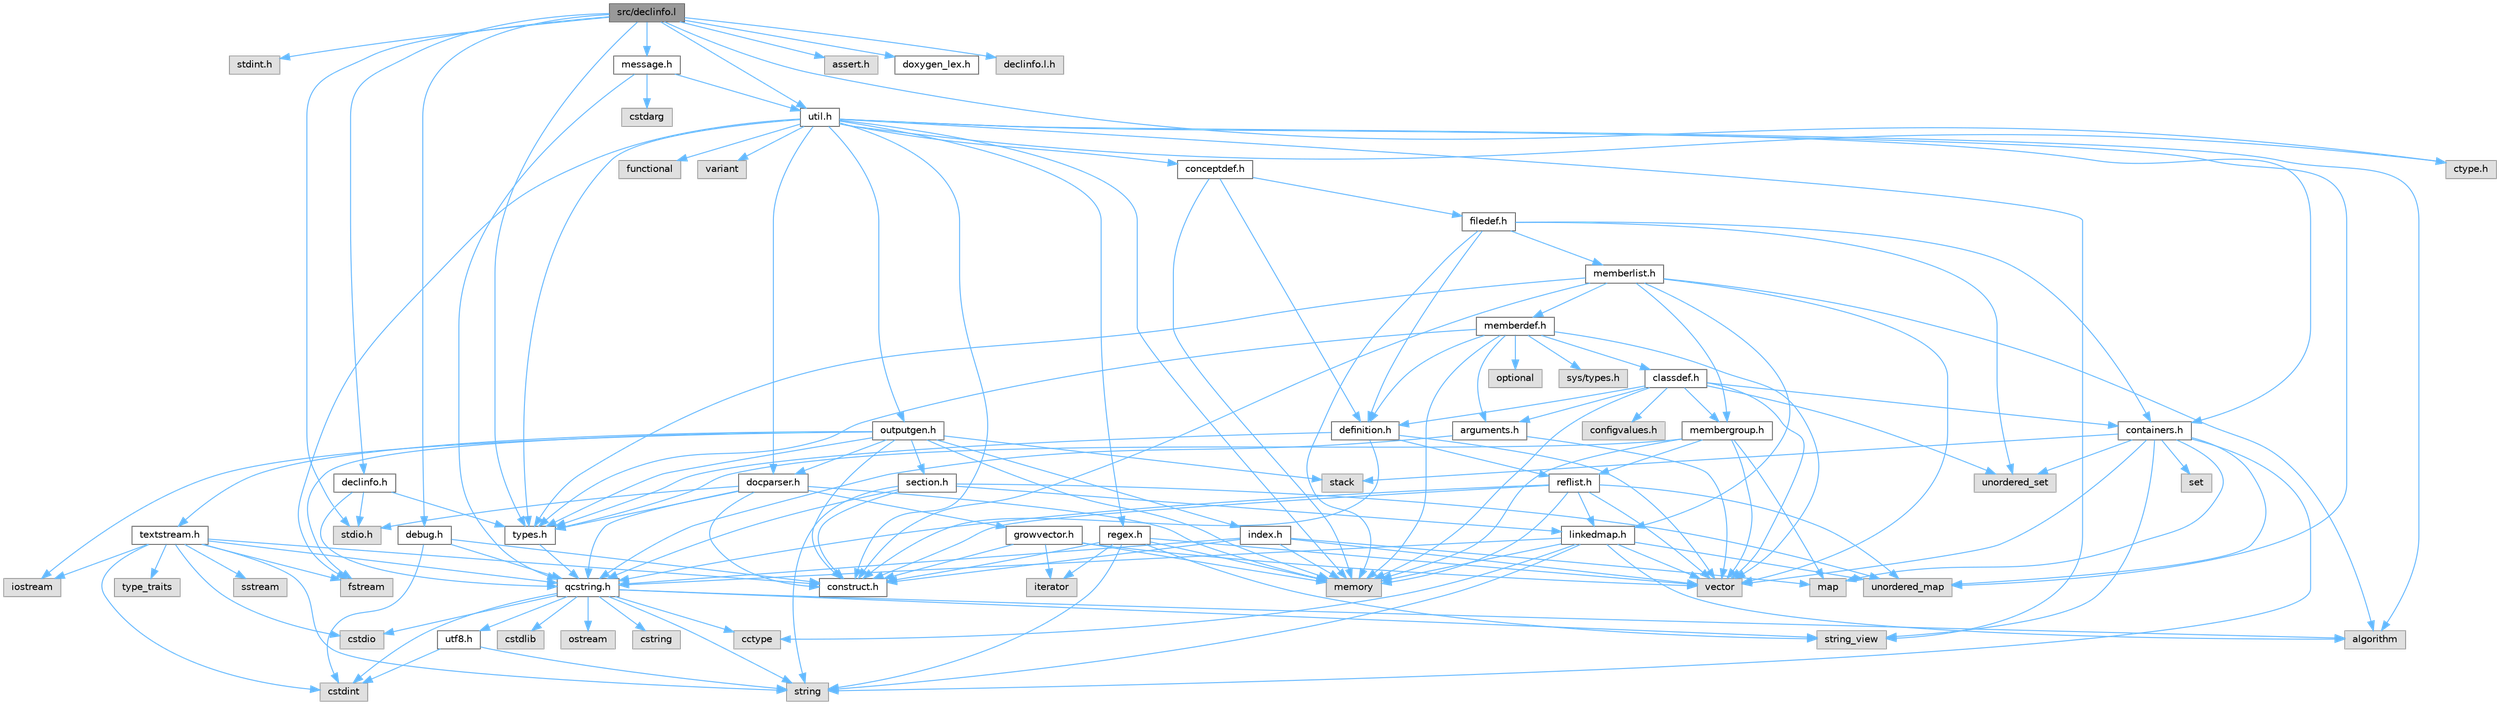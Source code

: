 digraph "src/declinfo.l"
{
 // INTERACTIVE_SVG=YES
 // LATEX_PDF_SIZE
  bgcolor="transparent";
  edge [fontname=Helvetica,fontsize=10,labelfontname=Helvetica,labelfontsize=10];
  node [fontname=Helvetica,fontsize=10,shape=box,height=0.2,width=0.4];
  Node1 [id="Node000001",label="src/declinfo.l",height=0.2,width=0.4,color="gray40", fillcolor="grey60", style="filled", fontcolor="black",tooltip=" "];
  Node1 -> Node2 [id="edge1_Node000001_Node000002",color="steelblue1",style="solid",tooltip=" "];
  Node2 [id="Node000002",label="stdint.h",height=0.2,width=0.4,color="grey60", fillcolor="#E0E0E0", style="filled",tooltip=" "];
  Node1 -> Node3 [id="edge2_Node000001_Node000003",color="steelblue1",style="solid",tooltip=" "];
  Node3 [id="Node000003",label="stdio.h",height=0.2,width=0.4,color="grey60", fillcolor="#E0E0E0", style="filled",tooltip=" "];
  Node1 -> Node4 [id="edge3_Node000001_Node000004",color="steelblue1",style="solid",tooltip=" "];
  Node4 [id="Node000004",label="assert.h",height=0.2,width=0.4,color="grey60", fillcolor="#E0E0E0", style="filled",tooltip=" "];
  Node1 -> Node5 [id="edge4_Node000001_Node000005",color="steelblue1",style="solid",tooltip=" "];
  Node5 [id="Node000005",label="ctype.h",height=0.2,width=0.4,color="grey60", fillcolor="#E0E0E0", style="filled",tooltip=" "];
  Node1 -> Node6 [id="edge5_Node000001_Node000006",color="steelblue1",style="solid",tooltip=" "];
  Node6 [id="Node000006",label="declinfo.h",height=0.2,width=0.4,color="grey40", fillcolor="white", style="filled",URL="$d2/d4b/declinfo_8h.html",tooltip=" "];
  Node6 -> Node3 [id="edge6_Node000006_Node000003",color="steelblue1",style="solid",tooltip=" "];
  Node6 -> Node7 [id="edge7_Node000006_Node000007",color="steelblue1",style="solid",tooltip=" "];
  Node7 [id="Node000007",label="qcstring.h",height=0.2,width=0.4,color="grey40", fillcolor="white", style="filled",URL="$d7/d5c/qcstring_8h.html",tooltip=" "];
  Node7 -> Node8 [id="edge8_Node000007_Node000008",color="steelblue1",style="solid",tooltip=" "];
  Node8 [id="Node000008",label="string",height=0.2,width=0.4,color="grey60", fillcolor="#E0E0E0", style="filled",tooltip=" "];
  Node7 -> Node9 [id="edge9_Node000007_Node000009",color="steelblue1",style="solid",tooltip=" "];
  Node9 [id="Node000009",label="string_view",height=0.2,width=0.4,color="grey60", fillcolor="#E0E0E0", style="filled",tooltip=" "];
  Node7 -> Node10 [id="edge10_Node000007_Node000010",color="steelblue1",style="solid",tooltip=" "];
  Node10 [id="Node000010",label="algorithm",height=0.2,width=0.4,color="grey60", fillcolor="#E0E0E0", style="filled",tooltip=" "];
  Node7 -> Node11 [id="edge11_Node000007_Node000011",color="steelblue1",style="solid",tooltip=" "];
  Node11 [id="Node000011",label="cctype",height=0.2,width=0.4,color="grey60", fillcolor="#E0E0E0", style="filled",tooltip=" "];
  Node7 -> Node12 [id="edge12_Node000007_Node000012",color="steelblue1",style="solid",tooltip=" "];
  Node12 [id="Node000012",label="cstring",height=0.2,width=0.4,color="grey60", fillcolor="#E0E0E0", style="filled",tooltip=" "];
  Node7 -> Node13 [id="edge13_Node000007_Node000013",color="steelblue1",style="solid",tooltip=" "];
  Node13 [id="Node000013",label="cstdio",height=0.2,width=0.4,color="grey60", fillcolor="#E0E0E0", style="filled",tooltip=" "];
  Node7 -> Node14 [id="edge14_Node000007_Node000014",color="steelblue1",style="solid",tooltip=" "];
  Node14 [id="Node000014",label="cstdlib",height=0.2,width=0.4,color="grey60", fillcolor="#E0E0E0", style="filled",tooltip=" "];
  Node7 -> Node15 [id="edge15_Node000007_Node000015",color="steelblue1",style="solid",tooltip=" "];
  Node15 [id="Node000015",label="cstdint",height=0.2,width=0.4,color="grey60", fillcolor="#E0E0E0", style="filled",tooltip=" "];
  Node7 -> Node16 [id="edge16_Node000007_Node000016",color="steelblue1",style="solid",tooltip=" "];
  Node16 [id="Node000016",label="ostream",height=0.2,width=0.4,color="grey60", fillcolor="#E0E0E0", style="filled",tooltip=" "];
  Node7 -> Node17 [id="edge17_Node000007_Node000017",color="steelblue1",style="solid",tooltip=" "];
  Node17 [id="Node000017",label="utf8.h",height=0.2,width=0.4,color="grey40", fillcolor="white", style="filled",URL="$db/d7c/utf8_8h.html",tooltip="Various UTF8 related helper functions."];
  Node17 -> Node15 [id="edge18_Node000017_Node000015",color="steelblue1",style="solid",tooltip=" "];
  Node17 -> Node8 [id="edge19_Node000017_Node000008",color="steelblue1",style="solid",tooltip=" "];
  Node6 -> Node18 [id="edge20_Node000006_Node000018",color="steelblue1",style="solid",tooltip=" "];
  Node18 [id="Node000018",label="types.h",height=0.2,width=0.4,color="grey40", fillcolor="white", style="filled",URL="$d9/d49/types_8h.html",tooltip="This file contains a number of basic enums and types."];
  Node18 -> Node7 [id="edge21_Node000018_Node000007",color="steelblue1",style="solid",tooltip=" "];
  Node1 -> Node19 [id="edge22_Node000001_Node000019",color="steelblue1",style="solid",tooltip=" "];
  Node19 [id="Node000019",label="util.h",height=0.2,width=0.4,color="grey40", fillcolor="white", style="filled",URL="$d8/d3c/util_8h.html",tooltip="A bunch of utility functions."];
  Node19 -> Node20 [id="edge23_Node000019_Node000020",color="steelblue1",style="solid",tooltip=" "];
  Node20 [id="Node000020",label="memory",height=0.2,width=0.4,color="grey60", fillcolor="#E0E0E0", style="filled",tooltip=" "];
  Node19 -> Node21 [id="edge24_Node000019_Node000021",color="steelblue1",style="solid",tooltip=" "];
  Node21 [id="Node000021",label="unordered_map",height=0.2,width=0.4,color="grey60", fillcolor="#E0E0E0", style="filled",tooltip=" "];
  Node19 -> Node10 [id="edge25_Node000019_Node000010",color="steelblue1",style="solid",tooltip=" "];
  Node19 -> Node22 [id="edge26_Node000019_Node000022",color="steelblue1",style="solid",tooltip=" "];
  Node22 [id="Node000022",label="functional",height=0.2,width=0.4,color="grey60", fillcolor="#E0E0E0", style="filled",tooltip=" "];
  Node19 -> Node23 [id="edge27_Node000019_Node000023",color="steelblue1",style="solid",tooltip=" "];
  Node23 [id="Node000023",label="fstream",height=0.2,width=0.4,color="grey60", fillcolor="#E0E0E0", style="filled",tooltip=" "];
  Node19 -> Node24 [id="edge28_Node000019_Node000024",color="steelblue1",style="solid",tooltip=" "];
  Node24 [id="Node000024",label="variant",height=0.2,width=0.4,color="grey60", fillcolor="#E0E0E0", style="filled",tooltip=" "];
  Node19 -> Node9 [id="edge29_Node000019_Node000009",color="steelblue1",style="solid",tooltip=" "];
  Node19 -> Node5 [id="edge30_Node000019_Node000005",color="steelblue1",style="solid",tooltip=" "];
  Node19 -> Node18 [id="edge31_Node000019_Node000018",color="steelblue1",style="solid",tooltip=" "];
  Node19 -> Node25 [id="edge32_Node000019_Node000025",color="steelblue1",style="solid",tooltip=" "];
  Node25 [id="Node000025",label="docparser.h",height=0.2,width=0.4,color="grey40", fillcolor="white", style="filled",URL="$de/d9c/docparser_8h.html",tooltip=" "];
  Node25 -> Node3 [id="edge33_Node000025_Node000003",color="steelblue1",style="solid",tooltip=" "];
  Node25 -> Node20 [id="edge34_Node000025_Node000020",color="steelblue1",style="solid",tooltip=" "];
  Node25 -> Node7 [id="edge35_Node000025_Node000007",color="steelblue1",style="solid",tooltip=" "];
  Node25 -> Node26 [id="edge36_Node000025_Node000026",color="steelblue1",style="solid",tooltip=" "];
  Node26 [id="Node000026",label="growvector.h",height=0.2,width=0.4,color="grey40", fillcolor="white", style="filled",URL="$d7/d50/growvector_8h.html",tooltip=" "];
  Node26 -> Node27 [id="edge37_Node000026_Node000027",color="steelblue1",style="solid",tooltip=" "];
  Node27 [id="Node000027",label="vector",height=0.2,width=0.4,color="grey60", fillcolor="#E0E0E0", style="filled",tooltip=" "];
  Node26 -> Node20 [id="edge38_Node000026_Node000020",color="steelblue1",style="solid",tooltip=" "];
  Node26 -> Node28 [id="edge39_Node000026_Node000028",color="steelblue1",style="solid",tooltip=" "];
  Node28 [id="Node000028",label="iterator",height=0.2,width=0.4,color="grey60", fillcolor="#E0E0E0", style="filled",tooltip=" "];
  Node26 -> Node29 [id="edge40_Node000026_Node000029",color="steelblue1",style="solid",tooltip=" "];
  Node29 [id="Node000029",label="construct.h",height=0.2,width=0.4,color="grey40", fillcolor="white", style="filled",URL="$d7/dfc/construct_8h.html",tooltip=" "];
  Node25 -> Node29 [id="edge41_Node000025_Node000029",color="steelblue1",style="solid",tooltip=" "];
  Node25 -> Node18 [id="edge42_Node000025_Node000018",color="steelblue1",style="solid",tooltip=" "];
  Node19 -> Node30 [id="edge43_Node000019_Node000030",color="steelblue1",style="solid",tooltip=" "];
  Node30 [id="Node000030",label="containers.h",height=0.2,width=0.4,color="grey40", fillcolor="white", style="filled",URL="$d5/d75/containers_8h.html",tooltip=" "];
  Node30 -> Node27 [id="edge44_Node000030_Node000027",color="steelblue1",style="solid",tooltip=" "];
  Node30 -> Node8 [id="edge45_Node000030_Node000008",color="steelblue1",style="solid",tooltip=" "];
  Node30 -> Node9 [id="edge46_Node000030_Node000009",color="steelblue1",style="solid",tooltip=" "];
  Node30 -> Node31 [id="edge47_Node000030_Node000031",color="steelblue1",style="solid",tooltip=" "];
  Node31 [id="Node000031",label="set",height=0.2,width=0.4,color="grey60", fillcolor="#E0E0E0", style="filled",tooltip=" "];
  Node30 -> Node32 [id="edge48_Node000030_Node000032",color="steelblue1",style="solid",tooltip=" "];
  Node32 [id="Node000032",label="map",height=0.2,width=0.4,color="grey60", fillcolor="#E0E0E0", style="filled",tooltip=" "];
  Node30 -> Node33 [id="edge49_Node000030_Node000033",color="steelblue1",style="solid",tooltip=" "];
  Node33 [id="Node000033",label="unordered_set",height=0.2,width=0.4,color="grey60", fillcolor="#E0E0E0", style="filled",tooltip=" "];
  Node30 -> Node21 [id="edge50_Node000030_Node000021",color="steelblue1",style="solid",tooltip=" "];
  Node30 -> Node34 [id="edge51_Node000030_Node000034",color="steelblue1",style="solid",tooltip=" "];
  Node34 [id="Node000034",label="stack",height=0.2,width=0.4,color="grey60", fillcolor="#E0E0E0", style="filled",tooltip=" "];
  Node19 -> Node35 [id="edge52_Node000019_Node000035",color="steelblue1",style="solid",tooltip=" "];
  Node35 [id="Node000035",label="outputgen.h",height=0.2,width=0.4,color="grey40", fillcolor="white", style="filled",URL="$df/d06/outputgen_8h.html",tooltip=" "];
  Node35 -> Node20 [id="edge53_Node000035_Node000020",color="steelblue1",style="solid",tooltip=" "];
  Node35 -> Node34 [id="edge54_Node000035_Node000034",color="steelblue1",style="solid",tooltip=" "];
  Node35 -> Node36 [id="edge55_Node000035_Node000036",color="steelblue1",style="solid",tooltip=" "];
  Node36 [id="Node000036",label="iostream",height=0.2,width=0.4,color="grey60", fillcolor="#E0E0E0", style="filled",tooltip=" "];
  Node35 -> Node23 [id="edge56_Node000035_Node000023",color="steelblue1",style="solid",tooltip=" "];
  Node35 -> Node18 [id="edge57_Node000035_Node000018",color="steelblue1",style="solid",tooltip=" "];
  Node35 -> Node37 [id="edge58_Node000035_Node000037",color="steelblue1",style="solid",tooltip=" "];
  Node37 [id="Node000037",label="index.h",height=0.2,width=0.4,color="grey40", fillcolor="white", style="filled",URL="$d1/db5/index_8h.html",tooltip=" "];
  Node37 -> Node20 [id="edge59_Node000037_Node000020",color="steelblue1",style="solid",tooltip=" "];
  Node37 -> Node27 [id="edge60_Node000037_Node000027",color="steelblue1",style="solid",tooltip=" "];
  Node37 -> Node32 [id="edge61_Node000037_Node000032",color="steelblue1",style="solid",tooltip=" "];
  Node37 -> Node7 [id="edge62_Node000037_Node000007",color="steelblue1",style="solid",tooltip=" "];
  Node37 -> Node29 [id="edge63_Node000037_Node000029",color="steelblue1",style="solid",tooltip=" "];
  Node35 -> Node38 [id="edge64_Node000035_Node000038",color="steelblue1",style="solid",tooltip=" "];
  Node38 [id="Node000038",label="section.h",height=0.2,width=0.4,color="grey40", fillcolor="white", style="filled",URL="$d1/d2a/section_8h.html",tooltip=" "];
  Node38 -> Node8 [id="edge65_Node000038_Node000008",color="steelblue1",style="solid",tooltip=" "];
  Node38 -> Node21 [id="edge66_Node000038_Node000021",color="steelblue1",style="solid",tooltip=" "];
  Node38 -> Node7 [id="edge67_Node000038_Node000007",color="steelblue1",style="solid",tooltip=" "];
  Node38 -> Node39 [id="edge68_Node000038_Node000039",color="steelblue1",style="solid",tooltip=" "];
  Node39 [id="Node000039",label="linkedmap.h",height=0.2,width=0.4,color="grey40", fillcolor="white", style="filled",URL="$da/de1/linkedmap_8h.html",tooltip=" "];
  Node39 -> Node21 [id="edge69_Node000039_Node000021",color="steelblue1",style="solid",tooltip=" "];
  Node39 -> Node27 [id="edge70_Node000039_Node000027",color="steelblue1",style="solid",tooltip=" "];
  Node39 -> Node20 [id="edge71_Node000039_Node000020",color="steelblue1",style="solid",tooltip=" "];
  Node39 -> Node8 [id="edge72_Node000039_Node000008",color="steelblue1",style="solid",tooltip=" "];
  Node39 -> Node10 [id="edge73_Node000039_Node000010",color="steelblue1",style="solid",tooltip=" "];
  Node39 -> Node11 [id="edge74_Node000039_Node000011",color="steelblue1",style="solid",tooltip=" "];
  Node39 -> Node7 [id="edge75_Node000039_Node000007",color="steelblue1",style="solid",tooltip=" "];
  Node38 -> Node29 [id="edge76_Node000038_Node000029",color="steelblue1",style="solid",tooltip=" "];
  Node35 -> Node40 [id="edge77_Node000035_Node000040",color="steelblue1",style="solid",tooltip=" "];
  Node40 [id="Node000040",label="textstream.h",height=0.2,width=0.4,color="grey40", fillcolor="white", style="filled",URL="$d4/d7d/textstream_8h.html",tooltip=" "];
  Node40 -> Node8 [id="edge78_Node000040_Node000008",color="steelblue1",style="solid",tooltip=" "];
  Node40 -> Node36 [id="edge79_Node000040_Node000036",color="steelblue1",style="solid",tooltip=" "];
  Node40 -> Node41 [id="edge80_Node000040_Node000041",color="steelblue1",style="solid",tooltip=" "];
  Node41 [id="Node000041",label="sstream",height=0.2,width=0.4,color="grey60", fillcolor="#E0E0E0", style="filled",tooltip=" "];
  Node40 -> Node15 [id="edge81_Node000040_Node000015",color="steelblue1",style="solid",tooltip=" "];
  Node40 -> Node13 [id="edge82_Node000040_Node000013",color="steelblue1",style="solid",tooltip=" "];
  Node40 -> Node23 [id="edge83_Node000040_Node000023",color="steelblue1",style="solid",tooltip=" "];
  Node40 -> Node42 [id="edge84_Node000040_Node000042",color="steelblue1",style="solid",tooltip=" "];
  Node42 [id="Node000042",label="type_traits",height=0.2,width=0.4,color="grey60", fillcolor="#E0E0E0", style="filled",tooltip=" "];
  Node40 -> Node7 [id="edge85_Node000040_Node000007",color="steelblue1",style="solid",tooltip=" "];
  Node40 -> Node29 [id="edge86_Node000040_Node000029",color="steelblue1",style="solid",tooltip=" "];
  Node35 -> Node25 [id="edge87_Node000035_Node000025",color="steelblue1",style="solid",tooltip=" "];
  Node35 -> Node29 [id="edge88_Node000035_Node000029",color="steelblue1",style="solid",tooltip=" "];
  Node19 -> Node43 [id="edge89_Node000019_Node000043",color="steelblue1",style="solid",tooltip=" "];
  Node43 [id="Node000043",label="regex.h",height=0.2,width=0.4,color="grey40", fillcolor="white", style="filled",URL="$d1/d21/regex_8h.html",tooltip=" "];
  Node43 -> Node20 [id="edge90_Node000043_Node000020",color="steelblue1",style="solid",tooltip=" "];
  Node43 -> Node8 [id="edge91_Node000043_Node000008",color="steelblue1",style="solid",tooltip=" "];
  Node43 -> Node9 [id="edge92_Node000043_Node000009",color="steelblue1",style="solid",tooltip=" "];
  Node43 -> Node27 [id="edge93_Node000043_Node000027",color="steelblue1",style="solid",tooltip=" "];
  Node43 -> Node28 [id="edge94_Node000043_Node000028",color="steelblue1",style="solid",tooltip=" "];
  Node43 -> Node29 [id="edge95_Node000043_Node000029",color="steelblue1",style="solid",tooltip=" "];
  Node19 -> Node44 [id="edge96_Node000019_Node000044",color="steelblue1",style="solid",tooltip=" "];
  Node44 [id="Node000044",label="conceptdef.h",height=0.2,width=0.4,color="grey40", fillcolor="white", style="filled",URL="$da/df1/conceptdef_8h.html",tooltip=" "];
  Node44 -> Node20 [id="edge97_Node000044_Node000020",color="steelblue1",style="solid",tooltip=" "];
  Node44 -> Node45 [id="edge98_Node000044_Node000045",color="steelblue1",style="solid",tooltip=" "];
  Node45 [id="Node000045",label="definition.h",height=0.2,width=0.4,color="grey40", fillcolor="white", style="filled",URL="$df/da1/definition_8h.html",tooltip=" "];
  Node45 -> Node27 [id="edge99_Node000045_Node000027",color="steelblue1",style="solid",tooltip=" "];
  Node45 -> Node18 [id="edge100_Node000045_Node000018",color="steelblue1",style="solid",tooltip=" "];
  Node45 -> Node46 [id="edge101_Node000045_Node000046",color="steelblue1",style="solid",tooltip=" "];
  Node46 [id="Node000046",label="reflist.h",height=0.2,width=0.4,color="grey40", fillcolor="white", style="filled",URL="$d1/d02/reflist_8h.html",tooltip=" "];
  Node46 -> Node27 [id="edge102_Node000046_Node000027",color="steelblue1",style="solid",tooltip=" "];
  Node46 -> Node21 [id="edge103_Node000046_Node000021",color="steelblue1",style="solid",tooltip=" "];
  Node46 -> Node20 [id="edge104_Node000046_Node000020",color="steelblue1",style="solid",tooltip=" "];
  Node46 -> Node7 [id="edge105_Node000046_Node000007",color="steelblue1",style="solid",tooltip=" "];
  Node46 -> Node39 [id="edge106_Node000046_Node000039",color="steelblue1",style="solid",tooltip=" "];
  Node46 -> Node29 [id="edge107_Node000046_Node000029",color="steelblue1",style="solid",tooltip=" "];
  Node45 -> Node29 [id="edge108_Node000045_Node000029",color="steelblue1",style="solid",tooltip=" "];
  Node44 -> Node47 [id="edge109_Node000044_Node000047",color="steelblue1",style="solid",tooltip=" "];
  Node47 [id="Node000047",label="filedef.h",height=0.2,width=0.4,color="grey40", fillcolor="white", style="filled",URL="$d4/d3a/filedef_8h.html",tooltip=" "];
  Node47 -> Node20 [id="edge110_Node000047_Node000020",color="steelblue1",style="solid",tooltip=" "];
  Node47 -> Node33 [id="edge111_Node000047_Node000033",color="steelblue1",style="solid",tooltip=" "];
  Node47 -> Node45 [id="edge112_Node000047_Node000045",color="steelblue1",style="solid",tooltip=" "];
  Node47 -> Node48 [id="edge113_Node000047_Node000048",color="steelblue1",style="solid",tooltip=" "];
  Node48 [id="Node000048",label="memberlist.h",height=0.2,width=0.4,color="grey40", fillcolor="white", style="filled",URL="$dd/d78/memberlist_8h.html",tooltip=" "];
  Node48 -> Node27 [id="edge114_Node000048_Node000027",color="steelblue1",style="solid",tooltip=" "];
  Node48 -> Node10 [id="edge115_Node000048_Node000010",color="steelblue1",style="solid",tooltip=" "];
  Node48 -> Node49 [id="edge116_Node000048_Node000049",color="steelblue1",style="solid",tooltip=" "];
  Node49 [id="Node000049",label="memberdef.h",height=0.2,width=0.4,color="grey40", fillcolor="white", style="filled",URL="$d4/d46/memberdef_8h.html",tooltip=" "];
  Node49 -> Node27 [id="edge117_Node000049_Node000027",color="steelblue1",style="solid",tooltip=" "];
  Node49 -> Node20 [id="edge118_Node000049_Node000020",color="steelblue1",style="solid",tooltip=" "];
  Node49 -> Node50 [id="edge119_Node000049_Node000050",color="steelblue1",style="solid",tooltip=" "];
  Node50 [id="Node000050",label="optional",height=0.2,width=0.4,color="grey60", fillcolor="#E0E0E0", style="filled",tooltip=" "];
  Node49 -> Node51 [id="edge120_Node000049_Node000051",color="steelblue1",style="solid",tooltip=" "];
  Node51 [id="Node000051",label="sys/types.h",height=0.2,width=0.4,color="grey60", fillcolor="#E0E0E0", style="filled",tooltip=" "];
  Node49 -> Node18 [id="edge121_Node000049_Node000018",color="steelblue1",style="solid",tooltip=" "];
  Node49 -> Node45 [id="edge122_Node000049_Node000045",color="steelblue1",style="solid",tooltip=" "];
  Node49 -> Node52 [id="edge123_Node000049_Node000052",color="steelblue1",style="solid",tooltip=" "];
  Node52 [id="Node000052",label="arguments.h",height=0.2,width=0.4,color="grey40", fillcolor="white", style="filled",URL="$df/d9b/arguments_8h.html",tooltip=" "];
  Node52 -> Node27 [id="edge124_Node000052_Node000027",color="steelblue1",style="solid",tooltip=" "];
  Node52 -> Node7 [id="edge125_Node000052_Node000007",color="steelblue1",style="solid",tooltip=" "];
  Node49 -> Node53 [id="edge126_Node000049_Node000053",color="steelblue1",style="solid",tooltip=" "];
  Node53 [id="Node000053",label="classdef.h",height=0.2,width=0.4,color="grey40", fillcolor="white", style="filled",URL="$d1/da6/classdef_8h.html",tooltip=" "];
  Node53 -> Node20 [id="edge127_Node000053_Node000020",color="steelblue1",style="solid",tooltip=" "];
  Node53 -> Node27 [id="edge128_Node000053_Node000027",color="steelblue1",style="solid",tooltip=" "];
  Node53 -> Node33 [id="edge129_Node000053_Node000033",color="steelblue1",style="solid",tooltip=" "];
  Node53 -> Node30 [id="edge130_Node000053_Node000030",color="steelblue1",style="solid",tooltip=" "];
  Node53 -> Node45 [id="edge131_Node000053_Node000045",color="steelblue1",style="solid",tooltip=" "];
  Node53 -> Node52 [id="edge132_Node000053_Node000052",color="steelblue1",style="solid",tooltip=" "];
  Node53 -> Node54 [id="edge133_Node000053_Node000054",color="steelblue1",style="solid",tooltip=" "];
  Node54 [id="Node000054",label="membergroup.h",height=0.2,width=0.4,color="grey40", fillcolor="white", style="filled",URL="$d9/d11/membergroup_8h.html",tooltip=" "];
  Node54 -> Node27 [id="edge134_Node000054_Node000027",color="steelblue1",style="solid",tooltip=" "];
  Node54 -> Node32 [id="edge135_Node000054_Node000032",color="steelblue1",style="solid",tooltip=" "];
  Node54 -> Node20 [id="edge136_Node000054_Node000020",color="steelblue1",style="solid",tooltip=" "];
  Node54 -> Node18 [id="edge137_Node000054_Node000018",color="steelblue1",style="solid",tooltip=" "];
  Node54 -> Node46 [id="edge138_Node000054_Node000046",color="steelblue1",style="solid",tooltip=" "];
  Node53 -> Node55 [id="edge139_Node000053_Node000055",color="steelblue1",style="solid",tooltip=" "];
  Node55 [id="Node000055",label="configvalues.h",height=0.2,width=0.4,color="grey60", fillcolor="#E0E0E0", style="filled",tooltip=" "];
  Node48 -> Node39 [id="edge140_Node000048_Node000039",color="steelblue1",style="solid",tooltip=" "];
  Node48 -> Node18 [id="edge141_Node000048_Node000018",color="steelblue1",style="solid",tooltip=" "];
  Node48 -> Node54 [id="edge142_Node000048_Node000054",color="steelblue1",style="solid",tooltip=" "];
  Node48 -> Node29 [id="edge143_Node000048_Node000029",color="steelblue1",style="solid",tooltip=" "];
  Node47 -> Node30 [id="edge144_Node000047_Node000030",color="steelblue1",style="solid",tooltip=" "];
  Node19 -> Node29 [id="edge145_Node000019_Node000029",color="steelblue1",style="solid",tooltip=" "];
  Node1 -> Node56 [id="edge146_Node000001_Node000056",color="steelblue1",style="solid",tooltip=" "];
  Node56 [id="Node000056",label="message.h",height=0.2,width=0.4,color="grey40", fillcolor="white", style="filled",URL="$d2/d0d/message_8h.html",tooltip=" "];
  Node56 -> Node57 [id="edge147_Node000056_Node000057",color="steelblue1",style="solid",tooltip=" "];
  Node57 [id="Node000057",label="cstdarg",height=0.2,width=0.4,color="grey60", fillcolor="#E0E0E0", style="filled",tooltip=" "];
  Node56 -> Node7 [id="edge148_Node000056_Node000007",color="steelblue1",style="solid",tooltip=" "];
  Node56 -> Node19 [id="edge149_Node000056_Node000019",color="steelblue1",style="solid",tooltip=" "];
  Node1 -> Node18 [id="edge150_Node000001_Node000018",color="steelblue1",style="solid",tooltip=" "];
  Node1 -> Node58 [id="edge151_Node000001_Node000058",color="steelblue1",style="solid",tooltip=" "];
  Node58 [id="Node000058",label="debug.h",height=0.2,width=0.4,color="grey40", fillcolor="white", style="filled",URL="$db/d16/debug_8h.html",tooltip=" "];
  Node58 -> Node15 [id="edge152_Node000058_Node000015",color="steelblue1",style="solid",tooltip=" "];
  Node58 -> Node7 [id="edge153_Node000058_Node000007",color="steelblue1",style="solid",tooltip=" "];
  Node58 -> Node29 [id="edge154_Node000058_Node000029",color="steelblue1",style="solid",tooltip=" "];
  Node1 -> Node59 [id="edge155_Node000001_Node000059",color="steelblue1",style="solid",tooltip=" "];
  Node59 [id="Node000059",label="doxygen_lex.h",height=0.2,width=0.4,color="grey40", fillcolor="white", style="filled",URL="$d6/da5/doxygen__lex_8h.html",tooltip=" "];
  Node1 -> Node60 [id="edge156_Node000001_Node000060",color="steelblue1",style="solid",tooltip=" "];
  Node60 [id="Node000060",label="declinfo.l.h",height=0.2,width=0.4,color="grey60", fillcolor="#E0E0E0", style="filled",tooltip=" "];
}
